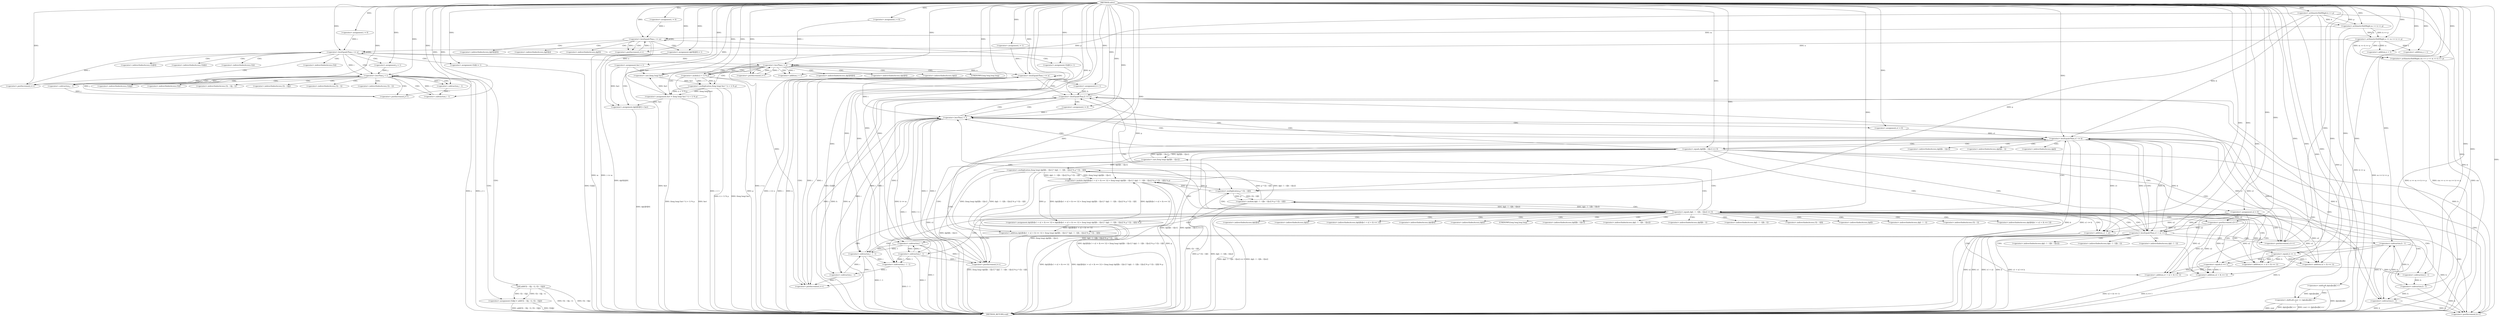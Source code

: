 digraph "solve" {  
"1000125" [label = "(METHOD,solve)" ]
"1000425" [label = "(METHOD_RETURN,void)" ]
"1000127" [label = "(<operator>.arithmeticShiftRight,cin >> n >> m >> k >> p)" ]
"1000226" [label = "(<operator>.assignment,fact = 1)" ]
"1000414" [label = "(<operator>.shiftLeft,cout << dp[n][m][k] << '\n')" ]
"1000147" [label = "(<operator>.assignment,i = 0)" ]
"1000150" [label = "(<operator>.lessEqualsThan,i <= n)" ]
"1000153" [label = "(<operator>.postIncrement,i++)" ]
"1000207" [label = "(<operator>.assignment,i = 0)" ]
"1000210" [label = "(<operator>.lessEqualsThan,i <= m)" ]
"1000213" [label = "(<operator>.postIncrement,i++)" ]
"1000231" [label = "(<operator>.assignment,i = 0)" ]
"1000234" [label = "(<operator>.lessThan,i < n)" ]
"1000237" [label = "(<operator>.postIncrement,i++)" ]
"1000262" [label = "(<operator>.assignment,i = 1)" ]
"1000265" [label = "(<operator>.lessEqualsThan,i <= n)" ]
"1000268" [label = "(<operator>.postIncrement,i++)" ]
"1000129" [label = "(<operator>.arithmeticShiftRight,n >> m >> k >> p)" ]
"1000142" [label = "(<operator>.addition,n + 1)" ]
"1000156" [label = "(<operator>.assignment,C[i][0] = 1)" ]
"1000163" [label = "(<operator>.assignment,C[i][i] = 1)" ]
"1000216" [label = "(<operator>.assignment,dp[0][i][0] = 1)" ]
"1000240" [label = "(<operator>.assignment,dp[i][0][0] = fact)" ]
"1000249" [label = "(<operator>.assignment,fact = (long long) fact * (i + 1) % p)" ]
"1000416" [label = "(<operator>.shiftLeft,dp[n][m][k] << '\n')" ]
"1000131" [label = "(<operator>.arithmeticShiftRight,m >> k >> p)" ]
"1000139" [label = "(<operator>.addition,n + 1)" ]
"1000172" [label = "(<operator>.assignment,j = 1)" ]
"1000175" [label = "(<operator>.lessThan,j < i)" ]
"1000178" [label = "(<operator>.postIncrement,j++)" ]
"1000273" [label = "(<operator>.assignment,h = 1)" ]
"1000276" [label = "(<operator>.lessEqualsThan,h <= m)" ]
"1000279" [label = "(<operator>.postIncrement,h++)" ]
"1000133" [label = "(<operator>.arithmeticShiftRight,k >> p)" ]
"1000181" [label = "(<operator>.assignment,C[i][j] = add(C[i - 1][j - 1], C[i - 1][j]))" ]
"1000251" [label = "(<operator>.multiplication,(long long) fact * (i + 1) % p)" ]
"1000252" [label = "(<operator>.cast,(long long) fact)" ]
"1000255" [label = "(<operator>.modulo,(i + 1) % p)" ]
"1000284" [label = "(<operator>.assignment,l = 0)" ]
"1000287" [label = "(<operator>.lessThan,l < i)" ]
"1000290" [label = "(<operator>.postIncrement,l++)" ]
"1000187" [label = "(add,add(C[i - 1][j - 1], C[i - 1][j]))" ]
"1000256" [label = "(<operator>.addition,i + 1)" ]
"1000295" [label = "(<operator>.assignment,s1 = 0)" ]
"1000298" [label = "(<operator>.lessEqualsThan,s1 <= k)" ]
"1000301" [label = "(<operator>.postIncrement,s1++)" ]
"1000194" [label = "(<operator>.subtraction,j - 1)" ]
"1000191" [label = "(<operator>.subtraction,i - 1)" ]
"1000200" [label = "(<operator>.subtraction,i - 1)" ]
"1000305" [label = "(<operator>.equals,dp[l][h - 1][s1] == 0)" ]
"1000320" [label = "(<operator>.assignment,s2 = 0)" ]
"1000323" [label = "(<operator>.lessEqualsThan,s1 + s2 <= k)" ]
"1000328" [label = "(<operator>.postIncrement,s2++)" ]
"1000349" [label = "(<operator>.assignment,dp[i][h][s1 + s2 + (h == 1)] = (dp[i][h][s1 + s2 + (h == 1)] + (long long) dp[l][h - 1][s1] * dp[i - l - 1][h - 1][s2] % p * C[i - 1][l]) % p)" ]
"1000324" [label = "(<operator>.addition,s1 + s2)" ]
"1000332" [label = "(<operator>.equals,dp[i - l - 1][h - 1][s2] == 0)" ]
"1000363" [label = "(<operator>.modulo,(dp[i][h][s1 + s2 + (h == 1)] + (long long) dp[l][h - 1][s1] * dp[i - l - 1][h - 1][s2] % p * C[i - 1][l]) % p)" ]
"1000311" [label = "(<operator>.subtraction,h - 1)" ]
"1000356" [label = "(<operator>.addition,s1 + s2 + (h == 1))" ]
"1000364" [label = "(<operator>.addition,dp[i][h][s1 + s2 + (h == 1)] + (long long) dp[l][h - 1][s1] * dp[i - l - 1][h - 1][s2] % p * C[i - 1][l])" ]
"1000358" [label = "(<operator>.addition,s2 + (h == 1))" ]
"1000378" [label = "(<operator>.multiplication,(long long) dp[l][h - 1][s1] * dp[i - l - 1][h - 1][s2] % p * C[i - 1][l])" ]
"1000342" [label = "(<operator>.subtraction,h - 1)" ]
"1000360" [label = "(<operator>.equals,h == 1)" ]
"1000371" [label = "(<operator>.addition,s1 + s2 + (h == 1))" ]
"1000379" [label = "(<operator>.cast,(long long) dp[l][h - 1][s1])" ]
"1000390" [label = "(<operator>.modulo,dp[i - l - 1][h - 1][s2] % p * C[i - 1][l])" ]
"1000337" [label = "(<operator>.subtraction,i - l - 1)" ]
"1000373" [label = "(<operator>.addition,s2 + (h == 1))" ]
"1000404" [label = "(<operator>.multiplication,p * C[i - 1][l])" ]
"1000339" [label = "(<operator>.subtraction,l - 1)" ]
"1000375" [label = "(<operator>.equals,h == 1)" ]
"1000386" [label = "(<operator>.subtraction,h - 1)" ]
"1000400" [label = "(<operator>.subtraction,h - 1)" ]
"1000395" [label = "(<operator>.subtraction,i - l - 1)" ]
"1000409" [label = "(<operator>.subtraction,i - 1)" ]
"1000397" [label = "(<operator>.subtraction,l - 1)" ]
"1000157" [label = "(<operator>.indirectIndexAccess,C[i][0])" ]
"1000164" [label = "(<operator>.indirectIndexAccess,C[i][i])" ]
"1000217" [label = "(<operator>.indirectIndexAccess,dp[0][i][0])" ]
"1000241" [label = "(<operator>.indirectIndexAccess,dp[i][0][0])" ]
"1000158" [label = "(<operator>.indirectIndexAccess,C[i])" ]
"1000165" [label = "(<operator>.indirectIndexAccess,C[i])" ]
"1000218" [label = "(<operator>.indirectIndexAccess,dp[0][i])" ]
"1000242" [label = "(<operator>.indirectIndexAccess,dp[i][0])" ]
"1000182" [label = "(<operator>.indirectIndexAccess,C[i][j])" ]
"1000219" [label = "(<operator>.indirectIndexAccess,dp[0])" ]
"1000243" [label = "(<operator>.indirectIndexAccess,dp[i])" ]
"1000253" [label = "(UNKNOWN,long long,long long)" ]
"1000183" [label = "(<operator>.indirectIndexAccess,C[i])" ]
"1000188" [label = "(<operator>.indirectIndexAccess,C[i - 1][j - 1])" ]
"1000197" [label = "(<operator>.indirectIndexAccess,C[i - 1][j])" ]
"1000189" [label = "(<operator>.indirectIndexAccess,C[i - 1])" ]
"1000198" [label = "(<operator>.indirectIndexAccess,C[i - 1])" ]
"1000306" [label = "(<operator>.indirectIndexAccess,dp[l][h - 1][s1])" ]
"1000307" [label = "(<operator>.indirectIndexAccess,dp[l][h - 1])" ]
"1000350" [label = "(<operator>.indirectIndexAccess,dp[i][h][s1 + s2 + (h == 1)])" ]
"1000308" [label = "(<operator>.indirectIndexAccess,dp[l])" ]
"1000333" [label = "(<operator>.indirectIndexAccess,dp[i - l - 1][h - 1][s2])" ]
"1000351" [label = "(<operator>.indirectIndexAccess,dp[i][h])" ]
"1000334" [label = "(<operator>.indirectIndexAccess,dp[i - l - 1][h - 1])" ]
"1000352" [label = "(<operator>.indirectIndexAccess,dp[i])" ]
"1000365" [label = "(<operator>.indirectIndexAccess,dp[i][h][s1 + s2 + (h == 1)])" ]
"1000335" [label = "(<operator>.indirectIndexAccess,dp[i - l - 1])" ]
"1000366" [label = "(<operator>.indirectIndexAccess,dp[i][h])" ]
"1000367" [label = "(<operator>.indirectIndexAccess,dp[i])" ]
"1000380" [label = "(UNKNOWN,long long,long long)" ]
"1000381" [label = "(<operator>.indirectIndexAccess,dp[l][h - 1][s1])" ]
"1000391" [label = "(<operator>.indirectIndexAccess,dp[i - l - 1][h - 1][s2])" ]
"1000382" [label = "(<operator>.indirectIndexAccess,dp[l][h - 1])" ]
"1000392" [label = "(<operator>.indirectIndexAccess,dp[i - l - 1][h - 1])" ]
"1000406" [label = "(<operator>.indirectIndexAccess,C[i - 1][l])" ]
"1000383" [label = "(<operator>.indirectIndexAccess,dp[l])" ]
"1000393" [label = "(<operator>.indirectIndexAccess,dp[i - l - 1])" ]
"1000407" [label = "(<operator>.indirectIndexAccess,C[i - 1])" ]
  "1000133" -> "1000425"  [ label = "DDG: k"] 
  "1000133" -> "1000425"  [ label = "DDG: p"] 
  "1000131" -> "1000425"  [ label = "DDG: k >> p"] 
  "1000129" -> "1000425"  [ label = "DDG: m >> k >> p"] 
  "1000127" -> "1000425"  [ label = "DDG: n >> m >> k >> p"] 
  "1000127" -> "1000425"  [ label = "DDG: cin >> n >> m >> k >> p"] 
  "1000210" -> "1000425"  [ label = "DDG: m"] 
  "1000210" -> "1000425"  [ label = "DDG: i <= m"] 
  "1000226" -> "1000425"  [ label = "DDG: fact"] 
  "1000234" -> "1000425"  [ label = "DDG: i < n"] 
  "1000265" -> "1000425"  [ label = "DDG: i"] 
  "1000265" -> "1000425"  [ label = "DDG: n"] 
  "1000265" -> "1000425"  [ label = "DDG: i <= n"] 
  "1000416" -> "1000425"  [ label = "DDG: dp[n][m][k]"] 
  "1000414" -> "1000425"  [ label = "DDG: dp[n][m][k] << '\n'"] 
  "1000414" -> "1000425"  [ label = "DDG: cout << dp[n][m][k] << '\n'"] 
  "1000276" -> "1000425"  [ label = "DDG: h"] 
  "1000276" -> "1000425"  [ label = "DDG: m"] 
  "1000276" -> "1000425"  [ label = "DDG: h <= m"] 
  "1000287" -> "1000425"  [ label = "DDG: l"] 
  "1000287" -> "1000425"  [ label = "DDG: l < i"] 
  "1000298" -> "1000425"  [ label = "DDG: s1"] 
  "1000298" -> "1000425"  [ label = "DDG: k"] 
  "1000298" -> "1000425"  [ label = "DDG: s1 <= k"] 
  "1000311" -> "1000425"  [ label = "DDG: h"] 
  "1000305" -> "1000425"  [ label = "DDG: dp[l][h - 1][s1]"] 
  "1000305" -> "1000425"  [ label = "DDG: dp[l][h - 1][s1] == 0"] 
  "1000324" -> "1000425"  [ label = "DDG: s1"] 
  "1000324" -> "1000425"  [ label = "DDG: s2"] 
  "1000323" -> "1000425"  [ label = "DDG: s1 + s2"] 
  "1000323" -> "1000425"  [ label = "DDG: k"] 
  "1000323" -> "1000425"  [ label = "DDG: s1 + s2 <= k"] 
  "1000339" -> "1000425"  [ label = "DDG: l"] 
  "1000337" -> "1000425"  [ label = "DDG: l - 1"] 
  "1000342" -> "1000425"  [ label = "DDG: h"] 
  "1000332" -> "1000425"  [ label = "DDG: dp[i - l - 1][h - 1][s2]"] 
  "1000332" -> "1000425"  [ label = "DDG: dp[i - l - 1][h - 1][s2] == 0"] 
  "1000349" -> "1000425"  [ label = "DDG: dp[i][h][s1 + s2 + (h == 1)]"] 
  "1000373" -> "1000425"  [ label = "DDG: h == 1"] 
  "1000371" -> "1000425"  [ label = "DDG: s2 + (h == 1)"] 
  "1000379" -> "1000425"  [ label = "DDG: dp[l][h - 1][s1]"] 
  "1000378" -> "1000425"  [ label = "DDG: (long long) dp[l][h - 1][s1]"] 
  "1000397" -> "1000425"  [ label = "DDG: l"] 
  "1000395" -> "1000425"  [ label = "DDG: l - 1"] 
  "1000390" -> "1000425"  [ label = "DDG: dp[i - l - 1][h - 1][s2]"] 
  "1000404" -> "1000425"  [ label = "DDG: C[i - 1][l]"] 
  "1000390" -> "1000425"  [ label = "DDG: p * C[i - 1][l]"] 
  "1000378" -> "1000425"  [ label = "DDG: dp[i - l - 1][h - 1][s2] % p * C[i - 1][l]"] 
  "1000364" -> "1000425"  [ label = "DDG: (long long) dp[l][h - 1][s1] * dp[i - l - 1][h - 1][s2] % p * C[i - 1][l]"] 
  "1000363" -> "1000425"  [ label = "DDG: dp[i][h][s1 + s2 + (h == 1)] + (long long) dp[l][h - 1][s1] * dp[i - l - 1][h - 1][s2] % p * C[i - 1][l]"] 
  "1000363" -> "1000425"  [ label = "DDG: p"] 
  "1000349" -> "1000425"  [ label = "DDG: (dp[i][h][s1 + s2 + (h == 1)] + (long long) dp[l][h - 1][s1] * dp[i - l - 1][h - 1][s2] % p * C[i - 1][l]) % p"] 
  "1000240" -> "1000425"  [ label = "DDG: dp[i][0][0]"] 
  "1000249" -> "1000425"  [ label = "DDG: fact"] 
  "1000251" -> "1000425"  [ label = "DDG: (long long) fact"] 
  "1000255" -> "1000425"  [ label = "DDG: i + 1"] 
  "1000255" -> "1000425"  [ label = "DDG: p"] 
  "1000251" -> "1000425"  [ label = "DDG: (i + 1) % p"] 
  "1000249" -> "1000425"  [ label = "DDG: (long long) fact * (i + 1) % p"] 
  "1000216" -> "1000425"  [ label = "DDG: dp[0][i][0]"] 
  "1000156" -> "1000425"  [ label = "DDG: C[i][0]"] 
  "1000163" -> "1000425"  [ label = "DDG: C[i][i]"] 
  "1000175" -> "1000425"  [ label = "DDG: j"] 
  "1000175" -> "1000425"  [ label = "DDG: j < i"] 
  "1000181" -> "1000425"  [ label = "DDG: C[i][j]"] 
  "1000187" -> "1000425"  [ label = "DDG: C[i - 1][j - 1]"] 
  "1000187" -> "1000425"  [ label = "DDG: C[i - 1][j]"] 
  "1000181" -> "1000425"  [ label = "DDG: add(C[i - 1][j - 1], C[i - 1][j])"] 
  "1000127" -> "1000425"  [ label = "DDG: cin"] 
  "1000414" -> "1000425"  [ label = "DDG: cout"] 
  "1000125" -> "1000226"  [ label = "DDG: "] 
  "1000125" -> "1000127"  [ label = "DDG: "] 
  "1000129" -> "1000127"  [ label = "DDG: n"] 
  "1000129" -> "1000127"  [ label = "DDG: m >> k >> p"] 
  "1000125" -> "1000147"  [ label = "DDG: "] 
  "1000125" -> "1000207"  [ label = "DDG: "] 
  "1000125" -> "1000231"  [ label = "DDG: "] 
  "1000125" -> "1000262"  [ label = "DDG: "] 
  "1000125" -> "1000414"  [ label = "DDG: "] 
  "1000416" -> "1000414"  [ label = "DDG: dp[n][m][k]"] 
  "1000416" -> "1000414"  [ label = "DDG: '\n'"] 
  "1000125" -> "1000129"  [ label = "DDG: "] 
  "1000131" -> "1000129"  [ label = "DDG: m"] 
  "1000131" -> "1000129"  [ label = "DDG: k >> p"] 
  "1000125" -> "1000142"  [ label = "DDG: "] 
  "1000129" -> "1000142"  [ label = "DDG: n"] 
  "1000147" -> "1000150"  [ label = "DDG: i"] 
  "1000153" -> "1000150"  [ label = "DDG: i"] 
  "1000125" -> "1000150"  [ label = "DDG: "] 
  "1000129" -> "1000150"  [ label = "DDG: n"] 
  "1000175" -> "1000153"  [ label = "DDG: i"] 
  "1000125" -> "1000153"  [ label = "DDG: "] 
  "1000125" -> "1000156"  [ label = "DDG: "] 
  "1000125" -> "1000163"  [ label = "DDG: "] 
  "1000207" -> "1000210"  [ label = "DDG: i"] 
  "1000213" -> "1000210"  [ label = "DDG: i"] 
  "1000125" -> "1000210"  [ label = "DDG: "] 
  "1000131" -> "1000210"  [ label = "DDG: m"] 
  "1000210" -> "1000213"  [ label = "DDG: i"] 
  "1000125" -> "1000213"  [ label = "DDG: "] 
  "1000125" -> "1000216"  [ label = "DDG: "] 
  "1000231" -> "1000234"  [ label = "DDG: i"] 
  "1000237" -> "1000234"  [ label = "DDG: i"] 
  "1000125" -> "1000234"  [ label = "DDG: "] 
  "1000150" -> "1000234"  [ label = "DDG: n"] 
  "1000125" -> "1000237"  [ label = "DDG: "] 
  "1000234" -> "1000237"  [ label = "DDG: i"] 
  "1000226" -> "1000240"  [ label = "DDG: fact"] 
  "1000249" -> "1000240"  [ label = "DDG: fact"] 
  "1000125" -> "1000240"  [ label = "DDG: "] 
  "1000251" -> "1000249"  [ label = "DDG: (i + 1) % p"] 
  "1000251" -> "1000249"  [ label = "DDG: (long long) fact"] 
  "1000262" -> "1000265"  [ label = "DDG: i"] 
  "1000268" -> "1000265"  [ label = "DDG: i"] 
  "1000125" -> "1000265"  [ label = "DDG: "] 
  "1000234" -> "1000265"  [ label = "DDG: n"] 
  "1000265" -> "1000268"  [ label = "DDG: i"] 
  "1000287" -> "1000268"  [ label = "DDG: i"] 
  "1000337" -> "1000268"  [ label = "DDG: i"] 
  "1000409" -> "1000268"  [ label = "DDG: i"] 
  "1000125" -> "1000268"  [ label = "DDG: "] 
  "1000125" -> "1000416"  [ label = "DDG: "] 
  "1000125" -> "1000131"  [ label = "DDG: "] 
  "1000133" -> "1000131"  [ label = "DDG: p"] 
  "1000133" -> "1000131"  [ label = "DDG: k"] 
  "1000129" -> "1000139"  [ label = "DDG: n"] 
  "1000125" -> "1000139"  [ label = "DDG: "] 
  "1000125" -> "1000172"  [ label = "DDG: "] 
  "1000125" -> "1000249"  [ label = "DDG: "] 
  "1000125" -> "1000273"  [ label = "DDG: "] 
  "1000125" -> "1000133"  [ label = "DDG: "] 
  "1000172" -> "1000175"  [ label = "DDG: j"] 
  "1000178" -> "1000175"  [ label = "DDG: j"] 
  "1000125" -> "1000175"  [ label = "DDG: "] 
  "1000150" -> "1000175"  [ label = "DDG: i"] 
  "1000200" -> "1000175"  [ label = "DDG: i"] 
  "1000194" -> "1000178"  [ label = "DDG: j"] 
  "1000125" -> "1000178"  [ label = "DDG: "] 
  "1000187" -> "1000181"  [ label = "DDG: C[i - 1][j - 1]"] 
  "1000187" -> "1000181"  [ label = "DDG: C[i - 1][j]"] 
  "1000252" -> "1000251"  [ label = "DDG: fact"] 
  "1000255" -> "1000251"  [ label = "DDG: i + 1"] 
  "1000255" -> "1000251"  [ label = "DDG: p"] 
  "1000273" -> "1000276"  [ label = "DDG: h"] 
  "1000279" -> "1000276"  [ label = "DDG: h"] 
  "1000125" -> "1000276"  [ label = "DDG: "] 
  "1000210" -> "1000276"  [ label = "DDG: m"] 
  "1000276" -> "1000279"  [ label = "DDG: h"] 
  "1000311" -> "1000279"  [ label = "DDG: h"] 
  "1000342" -> "1000279"  [ label = "DDG: h"] 
  "1000400" -> "1000279"  [ label = "DDG: h"] 
  "1000125" -> "1000279"  [ label = "DDG: "] 
  "1000125" -> "1000252"  [ label = "DDG: "] 
  "1000226" -> "1000252"  [ label = "DDG: fact"] 
  "1000249" -> "1000252"  [ label = "DDG: fact"] 
  "1000125" -> "1000255"  [ label = "DDG: "] 
  "1000234" -> "1000255"  [ label = "DDG: i"] 
  "1000133" -> "1000255"  [ label = "DDG: p"] 
  "1000125" -> "1000284"  [ label = "DDG: "] 
  "1000234" -> "1000256"  [ label = "DDG: i"] 
  "1000125" -> "1000256"  [ label = "DDG: "] 
  "1000284" -> "1000287"  [ label = "DDG: l"] 
  "1000290" -> "1000287"  [ label = "DDG: l"] 
  "1000125" -> "1000287"  [ label = "DDG: "] 
  "1000265" -> "1000287"  [ label = "DDG: i"] 
  "1000337" -> "1000287"  [ label = "DDG: i"] 
  "1000409" -> "1000287"  [ label = "DDG: i"] 
  "1000287" -> "1000290"  [ label = "DDG: l"] 
  "1000339" -> "1000290"  [ label = "DDG: l"] 
  "1000397" -> "1000290"  [ label = "DDG: l"] 
  "1000125" -> "1000290"  [ label = "DDG: "] 
  "1000125" -> "1000295"  [ label = "DDG: "] 
  "1000175" -> "1000194"  [ label = "DDG: j"] 
  "1000125" -> "1000194"  [ label = "DDG: "] 
  "1000295" -> "1000298"  [ label = "DDG: s1"] 
  "1000301" -> "1000298"  [ label = "DDG: s1"] 
  "1000125" -> "1000298"  [ label = "DDG: "] 
  "1000133" -> "1000298"  [ label = "DDG: k"] 
  "1000323" -> "1000298"  [ label = "DDG: k"] 
  "1000298" -> "1000301"  [ label = "DDG: s1"] 
  "1000125" -> "1000301"  [ label = "DDG: "] 
  "1000175" -> "1000191"  [ label = "DDG: i"] 
  "1000125" -> "1000191"  [ label = "DDG: "] 
  "1000191" -> "1000200"  [ label = "DDG: i"] 
  "1000125" -> "1000200"  [ label = "DDG: "] 
  "1000125" -> "1000320"  [ label = "DDG: "] 
  "1000379" -> "1000305"  [ label = "DDG: dp[l][h - 1][s1]"] 
  "1000125" -> "1000305"  [ label = "DDG: "] 
  "1000298" -> "1000323"  [ label = "DDG: s1"] 
  "1000125" -> "1000323"  [ label = "DDG: "] 
  "1000320" -> "1000323"  [ label = "DDG: s2"] 
  "1000328" -> "1000323"  [ label = "DDG: s2"] 
  "1000298" -> "1000323"  [ label = "DDG: k"] 
  "1000125" -> "1000328"  [ label = "DDG: "] 
  "1000320" -> "1000328"  [ label = "DDG: s2"] 
  "1000363" -> "1000349"  [ label = "DDG: dp[i][h][s1 + s2 + (h == 1)] + (long long) dp[l][h - 1][s1] * dp[i - l - 1][h - 1][s2] % p * C[i - 1][l]"] 
  "1000363" -> "1000349"  [ label = "DDG: p"] 
  "1000298" -> "1000324"  [ label = "DDG: s1"] 
  "1000125" -> "1000324"  [ label = "DDG: "] 
  "1000320" -> "1000324"  [ label = "DDG: s2"] 
  "1000328" -> "1000324"  [ label = "DDG: s2"] 
  "1000390" -> "1000332"  [ label = "DDG: dp[i - l - 1][h - 1][s2]"] 
  "1000125" -> "1000332"  [ label = "DDG: "] 
  "1000378" -> "1000363"  [ label = "DDG: (long long) dp[l][h - 1][s1]"] 
  "1000378" -> "1000363"  [ label = "DDG: dp[i - l - 1][h - 1][s2] % p * C[i - 1][l]"] 
  "1000349" -> "1000363"  [ label = "DDG: dp[i][h][s1 + s2 + (h == 1)]"] 
  "1000404" -> "1000363"  [ label = "DDG: p"] 
  "1000125" -> "1000363"  [ label = "DDG: "] 
  "1000276" -> "1000311"  [ label = "DDG: h"] 
  "1000342" -> "1000311"  [ label = "DDG: h"] 
  "1000400" -> "1000311"  [ label = "DDG: h"] 
  "1000125" -> "1000311"  [ label = "DDG: "] 
  "1000125" -> "1000356"  [ label = "DDG: "] 
  "1000360" -> "1000356"  [ label = "DDG: 1"] 
  "1000360" -> "1000356"  [ label = "DDG: h"] 
  "1000320" -> "1000356"  [ label = "DDG: s2"] 
  "1000328" -> "1000356"  [ label = "DDG: s2"] 
  "1000349" -> "1000364"  [ label = "DDG: dp[i][h][s1 + s2 + (h == 1)]"] 
  "1000378" -> "1000364"  [ label = "DDG: (long long) dp[l][h - 1][s1]"] 
  "1000378" -> "1000364"  [ label = "DDG: dp[i - l - 1][h - 1][s2] % p * C[i - 1][l]"] 
  "1000125" -> "1000358"  [ label = "DDG: "] 
  "1000320" -> "1000358"  [ label = "DDG: s2"] 
  "1000328" -> "1000358"  [ label = "DDG: s2"] 
  "1000360" -> "1000358"  [ label = "DDG: 1"] 
  "1000360" -> "1000358"  [ label = "DDG: h"] 
  "1000379" -> "1000378"  [ label = "DDG: dp[l][h - 1][s1]"] 
  "1000390" -> "1000378"  [ label = "DDG: p * C[i - 1][l]"] 
  "1000390" -> "1000378"  [ label = "DDG: dp[i - l - 1][h - 1][s2]"] 
  "1000311" -> "1000342"  [ label = "DDG: h"] 
  "1000400" -> "1000342"  [ label = "DDG: h"] 
  "1000125" -> "1000342"  [ label = "DDG: "] 
  "1000342" -> "1000360"  [ label = "DDG: h"] 
  "1000125" -> "1000360"  [ label = "DDG: "] 
  "1000125" -> "1000371"  [ label = "DDG: "] 
  "1000375" -> "1000371"  [ label = "DDG: h"] 
  "1000375" -> "1000371"  [ label = "DDG: 1"] 
  "1000320" -> "1000371"  [ label = "DDG: s2"] 
  "1000328" -> "1000371"  [ label = "DDG: s2"] 
  "1000305" -> "1000379"  [ label = "DDG: dp[l][h - 1][s1]"] 
  "1000332" -> "1000390"  [ label = "DDG: dp[i - l - 1][h - 1][s2]"] 
  "1000404" -> "1000390"  [ label = "DDG: C[i - 1][l]"] 
  "1000404" -> "1000390"  [ label = "DDG: p"] 
  "1000287" -> "1000337"  [ label = "DDG: i"] 
  "1000409" -> "1000337"  [ label = "DDG: i"] 
  "1000125" -> "1000337"  [ label = "DDG: "] 
  "1000339" -> "1000337"  [ label = "DDG: 1"] 
  "1000339" -> "1000337"  [ label = "DDG: l"] 
  "1000125" -> "1000373"  [ label = "DDG: "] 
  "1000320" -> "1000373"  [ label = "DDG: s2"] 
  "1000328" -> "1000373"  [ label = "DDG: s2"] 
  "1000375" -> "1000373"  [ label = "DDG: h"] 
  "1000375" -> "1000373"  [ label = "DDG: 1"] 
  "1000133" -> "1000404"  [ label = "DDG: p"] 
  "1000363" -> "1000404"  [ label = "DDG: p"] 
  "1000255" -> "1000404"  [ label = "DDG: p"] 
  "1000125" -> "1000404"  [ label = "DDG: "] 
  "1000287" -> "1000339"  [ label = "DDG: l"] 
  "1000397" -> "1000339"  [ label = "DDG: l"] 
  "1000125" -> "1000339"  [ label = "DDG: "] 
  "1000360" -> "1000375"  [ label = "DDG: h"] 
  "1000125" -> "1000375"  [ label = "DDG: "] 
  "1000375" -> "1000386"  [ label = "DDG: h"] 
  "1000125" -> "1000386"  [ label = "DDG: "] 
  "1000386" -> "1000400"  [ label = "DDG: h"] 
  "1000125" -> "1000400"  [ label = "DDG: "] 
  "1000337" -> "1000395"  [ label = "DDG: i"] 
  "1000125" -> "1000395"  [ label = "DDG: "] 
  "1000397" -> "1000395"  [ label = "DDG: 1"] 
  "1000397" -> "1000395"  [ label = "DDG: l"] 
  "1000395" -> "1000409"  [ label = "DDG: i"] 
  "1000125" -> "1000409"  [ label = "DDG: "] 
  "1000339" -> "1000397"  [ label = "DDG: l"] 
  "1000125" -> "1000397"  [ label = "DDG: "] 
  "1000150" -> "1000156"  [ label = "CDG: "] 
  "1000150" -> "1000165"  [ label = "CDG: "] 
  "1000150" -> "1000158"  [ label = "CDG: "] 
  "1000150" -> "1000164"  [ label = "CDG: "] 
  "1000150" -> "1000150"  [ label = "CDG: "] 
  "1000150" -> "1000157"  [ label = "CDG: "] 
  "1000150" -> "1000175"  [ label = "CDG: "] 
  "1000150" -> "1000153"  [ label = "CDG: "] 
  "1000150" -> "1000172"  [ label = "CDG: "] 
  "1000150" -> "1000163"  [ label = "CDG: "] 
  "1000210" -> "1000216"  [ label = "CDG: "] 
  "1000210" -> "1000210"  [ label = "CDG: "] 
  "1000210" -> "1000219"  [ label = "CDG: "] 
  "1000210" -> "1000217"  [ label = "CDG: "] 
  "1000210" -> "1000213"  [ label = "CDG: "] 
  "1000210" -> "1000218"  [ label = "CDG: "] 
  "1000234" -> "1000242"  [ label = "CDG: "] 
  "1000234" -> "1000240"  [ label = "CDG: "] 
  "1000234" -> "1000234"  [ label = "CDG: "] 
  "1000234" -> "1000249"  [ label = "CDG: "] 
  "1000234" -> "1000241"  [ label = "CDG: "] 
  "1000234" -> "1000256"  [ label = "CDG: "] 
  "1000234" -> "1000255"  [ label = "CDG: "] 
  "1000234" -> "1000243"  [ label = "CDG: "] 
  "1000234" -> "1000251"  [ label = "CDG: "] 
  "1000234" -> "1000253"  [ label = "CDG: "] 
  "1000234" -> "1000252"  [ label = "CDG: "] 
  "1000234" -> "1000237"  [ label = "CDG: "] 
  "1000265" -> "1000268"  [ label = "CDG: "] 
  "1000265" -> "1000276"  [ label = "CDG: "] 
  "1000265" -> "1000273"  [ label = "CDG: "] 
  "1000265" -> "1000265"  [ label = "CDG: "] 
  "1000175" -> "1000182"  [ label = "CDG: "] 
  "1000175" -> "1000188"  [ label = "CDG: "] 
  "1000175" -> "1000194"  [ label = "CDG: "] 
  "1000175" -> "1000189"  [ label = "CDG: "] 
  "1000175" -> "1000181"  [ label = "CDG: "] 
  "1000175" -> "1000200"  [ label = "CDG: "] 
  "1000175" -> "1000191"  [ label = "CDG: "] 
  "1000175" -> "1000197"  [ label = "CDG: "] 
  "1000175" -> "1000183"  [ label = "CDG: "] 
  "1000175" -> "1000175"  [ label = "CDG: "] 
  "1000175" -> "1000198"  [ label = "CDG: "] 
  "1000175" -> "1000187"  [ label = "CDG: "] 
  "1000175" -> "1000178"  [ label = "CDG: "] 
  "1000276" -> "1000287"  [ label = "CDG: "] 
  "1000276" -> "1000284"  [ label = "CDG: "] 
  "1000287" -> "1000276"  [ label = "CDG: "] 
  "1000287" -> "1000298"  [ label = "CDG: "] 
  "1000287" -> "1000295"  [ label = "CDG: "] 
  "1000287" -> "1000279"  [ label = "CDG: "] 
  "1000298" -> "1000308"  [ label = "CDG: "] 
  "1000298" -> "1000307"  [ label = "CDG: "] 
  "1000298" -> "1000287"  [ label = "CDG: "] 
  "1000298" -> "1000305"  [ label = "CDG: "] 
  "1000298" -> "1000311"  [ label = "CDG: "] 
  "1000298" -> "1000290"  [ label = "CDG: "] 
  "1000298" -> "1000306"  [ label = "CDG: "] 
  "1000305" -> "1000324"  [ label = "CDG: "] 
  "1000305" -> "1000320"  [ label = "CDG: "] 
  "1000305" -> "1000323"  [ label = "CDG: "] 
  "1000305" -> "1000276"  [ label = "CDG: "] 
  "1000305" -> "1000298"  [ label = "CDG: "] 
  "1000305" -> "1000287"  [ label = "CDG: "] 
  "1000305" -> "1000279"  [ label = "CDG: "] 
  "1000305" -> "1000290"  [ label = "CDG: "] 
  "1000305" -> "1000301"  [ label = "CDG: "] 
  "1000323" -> "1000332"  [ label = "CDG: "] 
  "1000323" -> "1000298"  [ label = "CDG: "] 
  "1000323" -> "1000334"  [ label = "CDG: "] 
  "1000323" -> "1000335"  [ label = "CDG: "] 
  "1000323" -> "1000337"  [ label = "CDG: "] 
  "1000323" -> "1000339"  [ label = "CDG: "] 
  "1000323" -> "1000342"  [ label = "CDG: "] 
  "1000323" -> "1000333"  [ label = "CDG: "] 
  "1000323" -> "1000301"  [ label = "CDG: "] 
  "1000332" -> "1000349"  [ label = "CDG: "] 
  "1000332" -> "1000404"  [ label = "CDG: "] 
  "1000332" -> "1000383"  [ label = "CDG: "] 
  "1000332" -> "1000382"  [ label = "CDG: "] 
  "1000332" -> "1000378"  [ label = "CDG: "] 
  "1000332" -> "1000364"  [ label = "CDG: "] 
  "1000332" -> "1000367"  [ label = "CDG: "] 
  "1000332" -> "1000350"  [ label = "CDG: "] 
  "1000332" -> "1000391"  [ label = "CDG: "] 
  "1000332" -> "1000324"  [ label = "CDG: "] 
  "1000332" -> "1000400"  [ label = "CDG: "] 
  "1000332" -> "1000356"  [ label = "CDG: "] 
  "1000332" -> "1000393"  [ label = "CDG: "] 
  "1000332" -> "1000381"  [ label = "CDG: "] 
  "1000332" -> "1000379"  [ label = "CDG: "] 
  "1000332" -> "1000409"  [ label = "CDG: "] 
  "1000332" -> "1000406"  [ label = "CDG: "] 
  "1000332" -> "1000371"  [ label = "CDG: "] 
  "1000332" -> "1000392"  [ label = "CDG: "] 
  "1000332" -> "1000407"  [ label = "CDG: "] 
  "1000332" -> "1000373"  [ label = "CDG: "] 
  "1000332" -> "1000375"  [ label = "CDG: "] 
  "1000332" -> "1000363"  [ label = "CDG: "] 
  "1000332" -> "1000352"  [ label = "CDG: "] 
  "1000332" -> "1000386"  [ label = "CDG: "] 
  "1000332" -> "1000380"  [ label = "CDG: "] 
  "1000332" -> "1000397"  [ label = "CDG: "] 
  "1000332" -> "1000323"  [ label = "CDG: "] 
  "1000332" -> "1000360"  [ label = "CDG: "] 
  "1000332" -> "1000328"  [ label = "CDG: "] 
  "1000332" -> "1000351"  [ label = "CDG: "] 
  "1000332" -> "1000365"  [ label = "CDG: "] 
  "1000332" -> "1000366"  [ label = "CDG: "] 
  "1000332" -> "1000390"  [ label = "CDG: "] 
  "1000332" -> "1000358"  [ label = "CDG: "] 
  "1000332" -> "1000395"  [ label = "CDG: "] 
  "1000332" -> "1000276"  [ label = "CDG: "] 
  "1000332" -> "1000298"  [ label = "CDG: "] 
  "1000332" -> "1000287"  [ label = "CDG: "] 
  "1000332" -> "1000279"  [ label = "CDG: "] 
  "1000332" -> "1000290"  [ label = "CDG: "] 
  "1000332" -> "1000301"  [ label = "CDG: "] 
}
